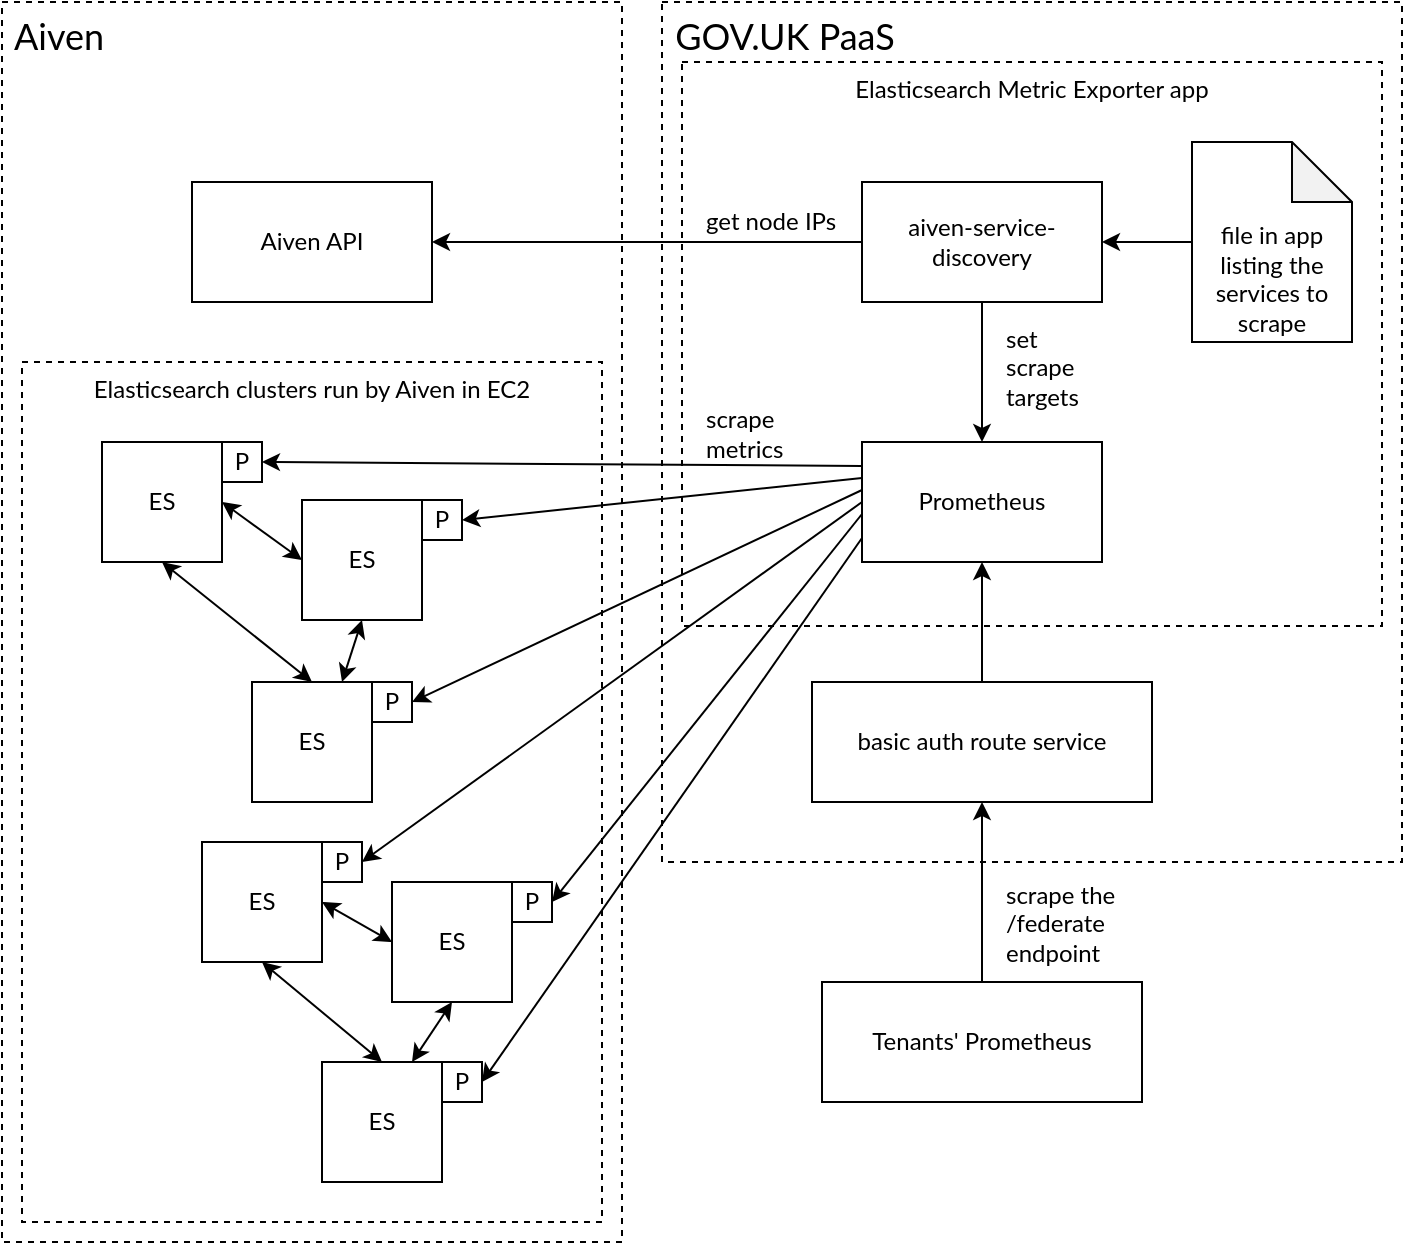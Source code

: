 <mxfile version="13.10.8" type="google"><diagram id="X-DtvvyH7lzI3_ymiYKF" name="Page-1"><mxGraphModel dx="1818" dy="1032" grid="1" gridSize="10" guides="1" tooltips="1" connect="1" arrows="1" fold="1" page="1" pageScale="1" pageWidth="1169" pageHeight="827" math="0" shadow="0"><root><mxCell id="0"/><mxCell id="1" parent="0"/><mxCell id="h2VMOLES9Q8-TwOf-CYr-12" value="&lt;font style=&quot;font-size: 18px&quot;&gt;&amp;nbsp;GOV.UK PaaS&lt;/font&gt;" style="rounded=0;whiteSpace=wrap;html=1;dashed=1;align=left;verticalAlign=top;fontFamily=Lato;fontSource=https%3A%2F%2Ffonts.googleapis.com%2Fcss%3Ffamily%3DLato;" parent="1" vertex="1"><mxGeometry x="360" y="10" width="370" height="430" as="geometry"/></mxCell><mxCell id="h2VMOLES9Q8-TwOf-CYr-11" value="&lt;font style=&quot;font-size: 18px&quot;&gt;&amp;nbsp;Aiven&lt;/font&gt;" style="rounded=0;whiteSpace=wrap;html=1;dashed=1;align=left;verticalAlign=top;fontFamily=Lato;fontSource=https%3A%2F%2Ffonts.googleapis.com%2Fcss%3Ffamily%3DLato;" parent="1" vertex="1"><mxGeometry x="30" y="10" width="310" height="620" as="geometry"/></mxCell><mxCell id="h2VMOLES9Q8-TwOf-CYr-3" value="Elasticsearch Metric Exporter app" style="rounded=0;whiteSpace=wrap;html=1;dashed=1;align=center;verticalAlign=top;fontFamily=Lato;fontSource=https%3A%2F%2Ffonts.googleapis.com%2Fcss%3Ffamily%3DLato;" parent="1" vertex="1"><mxGeometry x="370" y="40" width="350" height="282" as="geometry"/></mxCell><mxCell id="UXC8Yhxe7of0NibgEXnM-4" value="Elasticsearch clusters run by Aiven in EC2" style="rounded=0;whiteSpace=wrap;html=1;dashed=1;align=center;verticalAlign=top;fontFamily=Lato;fontSource=https%3A%2F%2Ffonts.googleapis.com%2Fcss%3Ffamily%3DLato;" parent="1" vertex="1"><mxGeometry x="40" y="190" width="290" height="430" as="geometry"/></mxCell><mxCell id="UXC8Yhxe7of0NibgEXnM-9" value="" style="group;fontFamily=Lato;fontSource=https%3A%2F%2Ffonts.googleapis.com%2Fcss%3Ffamily%3DLato;" parent="1" vertex="1" connectable="0"><mxGeometry x="150" y="340" width="90" height="60" as="geometry"/></mxCell><mxCell id="UXC8Yhxe7of0NibgEXnM-24" value="" style="group;fontFamily=Lato;fontSource=https%3A%2F%2Ffonts.googleapis.com%2Fcss%3Ffamily%3DLato;" parent="UXC8Yhxe7of0NibgEXnM-9" vertex="1" connectable="0"><mxGeometry x="5" y="10" width="80" height="60" as="geometry"/></mxCell><mxCell id="UXC8Yhxe7of0NibgEXnM-10" value="ES" style="whiteSpace=wrap;html=1;aspect=fixed;align=center;fontFamily=Lato;fontSource=https%3A%2F%2Ffonts.googleapis.com%2Fcss%3Ffamily%3DLato;" parent="UXC8Yhxe7of0NibgEXnM-24" vertex="1"><mxGeometry width="60" height="60" as="geometry"/></mxCell><mxCell id="UXC8Yhxe7of0NibgEXnM-11" value="P" style="whiteSpace=wrap;html=1;aspect=fixed;align=center;fontFamily=Lato;fontSource=https%3A%2F%2Ffonts.googleapis.com%2Fcss%3Ffamily%3DLato;" parent="UXC8Yhxe7of0NibgEXnM-24" vertex="1"><mxGeometry x="60" width="20" height="20" as="geometry"/></mxCell><mxCell id="h2VMOLES9Q8-TwOf-CYr-14" value="" style="edgeStyle=orthogonalEdgeStyle;rounded=0;orthogonalLoop=1;jettySize=auto;html=1;startArrow=classic;startFill=1;endArrow=none;endFill=0;fontFamily=Lato;fontSource=https%3A%2F%2Ffonts.googleapis.com%2Fcss%3Ffamily%3DLato;" parent="1" source="UXC8Yhxe7of0NibgEXnM-15" target="h2VMOLES9Q8-TwOf-CYr-13" edge="1"><mxGeometry relative="1" as="geometry"/></mxCell><mxCell id="UXC8Yhxe7of0NibgEXnM-15" value="Prometheus" style="rounded=0;whiteSpace=wrap;html=1;align=center;fontFamily=Lato;fontSource=https%3A%2F%2Ffonts.googleapis.com%2Fcss%3Ffamily%3DLato;" parent="1" vertex="1"><mxGeometry x="460" y="230" width="120" height="60" as="geometry"/></mxCell><mxCell id="UXC8Yhxe7of0NibgEXnM-16" style="edgeStyle=none;rounded=0;orthogonalLoop=1;jettySize=auto;html=1;exitX=1;exitY=0.5;exitDx=0;exitDy=0;entryX=0;entryY=0.5;entryDx=0;entryDy=0;startArrow=classic;startFill=1;fontFamily=Lato;fontSource=https%3A%2F%2Ffonts.googleapis.com%2Fcss%3Ffamily%3DLato;" parent="1" source="UXC8Yhxe7of0NibgEXnM-6" target="UXC8Yhxe7of0NibgEXnM-13" edge="1"><mxGeometry relative="1" as="geometry"/></mxCell><mxCell id="UXC8Yhxe7of0NibgEXnM-17" value="" style="endArrow=classic;startArrow=classic;html=1;entryX=0.5;entryY=1;entryDx=0;entryDy=0;exitX=0.5;exitY=0;exitDx=0;exitDy=0;fontFamily=Lato;fontSource=https%3A%2F%2Ffonts.googleapis.com%2Fcss%3Ffamily%3DLato;" parent="1" source="UXC8Yhxe7of0NibgEXnM-10" target="UXC8Yhxe7of0NibgEXnM-6" edge="1"><mxGeometry width="50" height="50" relative="1" as="geometry"><mxPoint x="370" y="630" as="sourcePoint"/><mxPoint x="420" y="580" as="targetPoint"/></mxGeometry></mxCell><mxCell id="UXC8Yhxe7of0NibgEXnM-18" value="" style="endArrow=classic;startArrow=classic;html=1;exitX=0.75;exitY=0;exitDx=0;exitDy=0;entryX=0.5;entryY=1;entryDx=0;entryDy=0;fontFamily=Lato;fontSource=https%3A%2F%2Ffonts.googleapis.com%2Fcss%3Ffamily%3DLato;" parent="1" source="UXC8Yhxe7of0NibgEXnM-10" target="UXC8Yhxe7of0NibgEXnM-13" edge="1"><mxGeometry width="50" height="50" relative="1" as="geometry"><mxPoint x="370" y="630" as="sourcePoint"/><mxPoint x="420" y="580" as="targetPoint"/></mxGeometry></mxCell><mxCell id="UXC8Yhxe7of0NibgEXnM-19" value="" style="endArrow=classic;startArrow=none;html=1;entryX=1;entryY=0.5;entryDx=0;entryDy=0;startFill=0;exitX=0;exitY=0.2;exitDx=0;exitDy=0;exitPerimeter=0;fontFamily=Lato;fontSource=https%3A%2F%2Ffonts.googleapis.com%2Fcss%3Ffamily%3DLato;" parent="1" source="UXC8Yhxe7of0NibgEXnM-15" target="UXC8Yhxe7of0NibgEXnM-7" edge="1"><mxGeometry width="50" height="50" relative="1" as="geometry"><mxPoint x="390" y="237" as="sourcePoint"/><mxPoint x="450" y="560" as="targetPoint"/></mxGeometry></mxCell><mxCell id="UXC8Yhxe7of0NibgEXnM-20" value="" style="endArrow=classic;startArrow=none;html=1;entryX=1;entryY=0.5;entryDx=0;entryDy=0;startFill=0;exitX=0;exitY=0.3;exitDx=0;exitDy=0;exitPerimeter=0;fontFamily=Lato;fontSource=https%3A%2F%2Ffonts.googleapis.com%2Fcss%3Ffamily%3DLato;" parent="1" source="UXC8Yhxe7of0NibgEXnM-15" target="UXC8Yhxe7of0NibgEXnM-14" edge="1"><mxGeometry width="50" height="50" relative="1" as="geometry"><mxPoint x="413" y="249" as="sourcePoint"/><mxPoint x="170" y="235" as="targetPoint"/></mxGeometry></mxCell><mxCell id="UXC8Yhxe7of0NibgEXnM-21" value="" style="endArrow=classic;startArrow=none;html=1;entryX=1;entryY=0.5;entryDx=0;entryDy=0;startFill=0;exitX=0;exitY=0.4;exitDx=0;exitDy=0;exitPerimeter=0;fontFamily=Lato;fontSource=https%3A%2F%2Ffonts.googleapis.com%2Fcss%3Ffamily%3DLato;" parent="1" source="UXC8Yhxe7of0NibgEXnM-15" target="UXC8Yhxe7of0NibgEXnM-11" edge="1"><mxGeometry width="50" height="50" relative="1" as="geometry"><mxPoint x="410" y="260" as="sourcePoint"/><mxPoint x="260" y="275" as="targetPoint"/></mxGeometry></mxCell><mxCell id="UXC8Yhxe7of0NibgEXnM-22" value="" style="group;fontFamily=Lato;fontSource=https%3A%2F%2Ffonts.googleapis.com%2Fcss%3Ffamily%3DLato;" parent="1" vertex="1" connectable="0"><mxGeometry x="80" y="230" width="200" height="236" as="geometry"/></mxCell><mxCell id="UXC8Yhxe7of0NibgEXnM-8" value="" style="group;fontFamily=Lato;fontSource=https%3A%2F%2Ffonts.googleapis.com%2Fcss%3Ffamily%3DLato;" parent="UXC8Yhxe7of0NibgEXnM-22" vertex="1" connectable="0"><mxGeometry width="200" height="236" as="geometry"/></mxCell><mxCell id="UXC8Yhxe7of0NibgEXnM-6" value="ES" style="whiteSpace=wrap;html=1;aspect=fixed;align=center;fontFamily=Lato;fontSource=https%3A%2F%2Ffonts.googleapis.com%2Fcss%3Ffamily%3DLato;" parent="UXC8Yhxe7of0NibgEXnM-8" vertex="1"><mxGeometry width="60" height="60" as="geometry"/></mxCell><mxCell id="UXC8Yhxe7of0NibgEXnM-7" value="P" style="whiteSpace=wrap;html=1;aspect=fixed;align=center;fontFamily=Lato;fontSource=https%3A%2F%2Ffonts.googleapis.com%2Fcss%3Ffamily%3DLato;" parent="UXC8Yhxe7of0NibgEXnM-8" vertex="1"><mxGeometry x="60" width="20" height="20" as="geometry"/></mxCell><mxCell id="UXC8Yhxe7of0NibgEXnM-23" value="" style="group;fontFamily=Lato;fontSource=https%3A%2F%2Ffonts.googleapis.com%2Fcss%3Ffamily%3DLato;" parent="1" vertex="1" connectable="0"><mxGeometry x="180" y="259" width="90" height="60" as="geometry"/></mxCell><mxCell id="UXC8Yhxe7of0NibgEXnM-12" value="" style="group;fontFamily=Lato;fontSource=https%3A%2F%2Ffonts.googleapis.com%2Fcss%3Ffamily%3DLato;" parent="UXC8Yhxe7of0NibgEXnM-23" vertex="1" connectable="0"><mxGeometry width="90" height="60" as="geometry"/></mxCell><mxCell id="UXC8Yhxe7of0NibgEXnM-25" value="" style="group;fontFamily=Lato;fontSource=https%3A%2F%2Ffonts.googleapis.com%2Fcss%3Ffamily%3DLato;" parent="UXC8Yhxe7of0NibgEXnM-12" vertex="1" connectable="0"><mxGeometry width="80" height="60" as="geometry"/></mxCell><mxCell id="UXC8Yhxe7of0NibgEXnM-13" value="ES" style="whiteSpace=wrap;html=1;aspect=fixed;align=center;fontFamily=Lato;fontSource=https%3A%2F%2Ffonts.googleapis.com%2Fcss%3Ffamily%3DLato;" parent="UXC8Yhxe7of0NibgEXnM-25" vertex="1"><mxGeometry width="60" height="60" as="geometry"/></mxCell><mxCell id="UXC8Yhxe7of0NibgEXnM-14" value="P" style="whiteSpace=wrap;html=1;aspect=fixed;align=center;fontFamily=Lato;fontSource=https%3A%2F%2Ffonts.googleapis.com%2Fcss%3Ffamily%3DLato;" parent="UXC8Yhxe7of0NibgEXnM-25" vertex="1"><mxGeometry x="60" width="20" height="20" as="geometry"/></mxCell><mxCell id="UXC8Yhxe7of0NibgEXnM-37" value="" style="group;fontFamily=Lato;fontSource=https%3A%2F%2Ffonts.googleapis.com%2Fcss%3Ffamily%3DLato;" parent="UXC8Yhxe7of0NibgEXnM-12" vertex="1" connectable="0"><mxGeometry x="45" y="191" width="80" height="60" as="geometry"/></mxCell><mxCell id="UXC8Yhxe7of0NibgEXnM-38" value="ES" style="whiteSpace=wrap;html=1;aspect=fixed;align=center;fontFamily=Lato;fontSource=https%3A%2F%2Ffonts.googleapis.com%2Fcss%3Ffamily%3DLato;" parent="UXC8Yhxe7of0NibgEXnM-37" vertex="1"><mxGeometry width="60" height="60" as="geometry"/></mxCell><mxCell id="UXC8Yhxe7of0NibgEXnM-39" value="P" style="whiteSpace=wrap;html=1;aspect=fixed;align=center;fontFamily=Lato;fontSource=https%3A%2F%2Ffonts.googleapis.com%2Fcss%3Ffamily%3DLato;" parent="UXC8Yhxe7of0NibgEXnM-37" vertex="1"><mxGeometry x="60" width="20" height="20" as="geometry"/></mxCell><mxCell id="UXC8Yhxe7of0NibgEXnM-26" value="" style="group;fontFamily=Lato;fontSource=https%3A%2F%2Ffonts.googleapis.com%2Fcss%3Ffamily%3DLato;" parent="1" vertex="1" connectable="0"><mxGeometry x="190" y="540" width="90" height="60" as="geometry"/></mxCell><mxCell id="UXC8Yhxe7of0NibgEXnM-27" value="" style="group;fontFamily=Lato;fontSource=https%3A%2F%2Ffonts.googleapis.com%2Fcss%3Ffamily%3DLato;" parent="UXC8Yhxe7of0NibgEXnM-26" vertex="1" connectable="0"><mxGeometry width="80" height="60" as="geometry"/></mxCell><mxCell id="UXC8Yhxe7of0NibgEXnM-28" value="ES" style="whiteSpace=wrap;html=1;aspect=fixed;align=center;fontFamily=Lato;fontSource=https%3A%2F%2Ffonts.googleapis.com%2Fcss%3Ffamily%3DLato;" parent="UXC8Yhxe7of0NibgEXnM-27" vertex="1"><mxGeometry width="60" height="60" as="geometry"/></mxCell><mxCell id="UXC8Yhxe7of0NibgEXnM-29" value="P" style="whiteSpace=wrap;html=1;aspect=fixed;align=center;fontFamily=Lato;fontSource=https%3A%2F%2Ffonts.googleapis.com%2Fcss%3Ffamily%3DLato;" parent="UXC8Yhxe7of0NibgEXnM-27" vertex="1"><mxGeometry x="60" width="20" height="20" as="geometry"/></mxCell><mxCell id="UXC8Yhxe7of0NibgEXnM-30" style="edgeStyle=none;rounded=0;orthogonalLoop=1;jettySize=auto;html=1;exitX=1;exitY=0.5;exitDx=0;exitDy=0;entryX=0;entryY=0.5;entryDx=0;entryDy=0;startArrow=classic;startFill=1;fontFamily=Lato;fontSource=https%3A%2F%2Ffonts.googleapis.com%2Fcss%3Ffamily%3DLato;" parent="1" source="UXC8Yhxe7of0NibgEXnM-35" target="UXC8Yhxe7of0NibgEXnM-38" edge="1"><mxGeometry relative="1" as="geometry"/></mxCell><mxCell id="UXC8Yhxe7of0NibgEXnM-31" value="" style="endArrow=classic;startArrow=classic;html=1;entryX=0.5;entryY=1;entryDx=0;entryDy=0;exitX=0.5;exitY=0;exitDx=0;exitDy=0;fontFamily=Lato;fontSource=https%3A%2F%2Ffonts.googleapis.com%2Fcss%3Ffamily%3DLato;" parent="1" source="UXC8Yhxe7of0NibgEXnM-28" target="UXC8Yhxe7of0NibgEXnM-35" edge="1"><mxGeometry width="50" height="50" relative="1" as="geometry"><mxPoint x="415" y="821" as="sourcePoint"/><mxPoint x="465" y="771" as="targetPoint"/></mxGeometry></mxCell><mxCell id="UXC8Yhxe7of0NibgEXnM-32" value="" style="endArrow=classic;startArrow=classic;html=1;exitX=0.75;exitY=0;exitDx=0;exitDy=0;entryX=0.5;entryY=1;entryDx=0;entryDy=0;fontFamily=Lato;fontSource=https%3A%2F%2Ffonts.googleapis.com%2Fcss%3Ffamily%3DLato;" parent="1" source="UXC8Yhxe7of0NibgEXnM-28" target="UXC8Yhxe7of0NibgEXnM-38" edge="1"><mxGeometry width="50" height="50" relative="1" as="geometry"><mxPoint x="415" y="821" as="sourcePoint"/><mxPoint x="465" y="771" as="targetPoint"/></mxGeometry></mxCell><mxCell id="UXC8Yhxe7of0NibgEXnM-33" value="" style="group;fontFamily=Lato;fontSource=https%3A%2F%2Ffonts.googleapis.com%2Fcss%3Ffamily%3DLato;" parent="1" vertex="1" connectable="0"><mxGeometry x="130" y="430" width="90" height="60" as="geometry"/></mxCell><mxCell id="UXC8Yhxe7of0NibgEXnM-34" value="" style="group;fontFamily=Lato;fontSource=https%3A%2F%2Ffonts.googleapis.com%2Fcss%3Ffamily%3DLato;" parent="UXC8Yhxe7of0NibgEXnM-33" vertex="1" connectable="0"><mxGeometry width="90" height="60" as="geometry"/></mxCell><mxCell id="UXC8Yhxe7of0NibgEXnM-35" value="ES" style="whiteSpace=wrap;html=1;aspect=fixed;align=center;fontFamily=Lato;fontSource=https%3A%2F%2Ffonts.googleapis.com%2Fcss%3Ffamily%3DLato;" parent="UXC8Yhxe7of0NibgEXnM-34" vertex="1"><mxGeometry width="60" height="60" as="geometry"/></mxCell><mxCell id="UXC8Yhxe7of0NibgEXnM-36" value="P" style="whiteSpace=wrap;html=1;aspect=fixed;align=center;fontFamily=Lato;fontSource=https%3A%2F%2Ffonts.googleapis.com%2Fcss%3Ffamily%3DLato;" parent="UXC8Yhxe7of0NibgEXnM-34" vertex="1"><mxGeometry x="60" width="20" height="20" as="geometry"/></mxCell><mxCell id="UXC8Yhxe7of0NibgEXnM-40" value="" style="endArrow=classic;startArrow=none;html=1;startFill=0;exitX=0;exitY=0.5;exitDx=0;exitDy=0;entryX=1;entryY=0.5;entryDx=0;entryDy=0;fontFamily=Lato;fontSource=https%3A%2F%2Ffonts.googleapis.com%2Fcss%3Ffamily%3DLato;" parent="1" source="UXC8Yhxe7of0NibgEXnM-15" target="UXC8Yhxe7of0NibgEXnM-36" edge="1"><mxGeometry width="50" height="50" relative="1" as="geometry"><mxPoint x="440" y="264" as="sourcePoint"/><mxPoint x="219" y="356" as="targetPoint"/></mxGeometry></mxCell><mxCell id="UXC8Yhxe7of0NibgEXnM-41" value="" style="endArrow=classic;startArrow=none;html=1;startFill=0;entryX=1;entryY=0.5;entryDx=0;entryDy=0;exitX=0;exitY=0.6;exitDx=0;exitDy=0;exitPerimeter=0;fontFamily=Lato;fontSource=https%3A%2F%2Ffonts.googleapis.com%2Fcss%3Ffamily%3DLato;" parent="1" source="UXC8Yhxe7of0NibgEXnM-15" target="UXC8Yhxe7of0NibgEXnM-39" edge="1"><mxGeometry width="50" height="50" relative="1" as="geometry"><mxPoint x="410" y="290" as="sourcePoint"/><mxPoint x="170" y="440" as="targetPoint"/></mxGeometry></mxCell><mxCell id="UXC8Yhxe7of0NibgEXnM-42" value="" style="endArrow=classic;startArrow=none;html=1;startFill=0;exitX=0;exitY=0.8;exitDx=0;exitDy=0;exitPerimeter=0;entryX=1;entryY=0.5;entryDx=0;entryDy=0;fontFamily=Lato;fontSource=https%3A%2F%2Ffonts.googleapis.com%2Fcss%3Ffamily%3DLato;" parent="1" source="UXC8Yhxe7of0NibgEXnM-15" target="UXC8Yhxe7of0NibgEXnM-29" edge="1"><mxGeometry width="50" height="50" relative="1" as="geometry"><mxPoint x="440" y="276" as="sourcePoint"/><mxPoint x="285" y="460" as="targetPoint"/></mxGeometry></mxCell><mxCell id="h2VMOLES9Q8-TwOf-CYr-2" value="Aiven API" style="rounded=0;whiteSpace=wrap;html=1;align=center;fontFamily=Lato;fontSource=https%3A%2F%2Ffonts.googleapis.com%2Fcss%3Ffamily%3DLato;" parent="1" vertex="1"><mxGeometry x="125" y="100" width="120" height="60" as="geometry"/></mxCell><mxCell id="h2VMOLES9Q8-TwOf-CYr-5" style="edgeStyle=orthogonalEdgeStyle;rounded=0;orthogonalLoop=1;jettySize=auto;html=1;exitX=0;exitY=0.5;exitDx=0;exitDy=0;entryX=1;entryY=0.5;entryDx=0;entryDy=0;fontFamily=Lato;fontSource=https%3A%2F%2Ffonts.googleapis.com%2Fcss%3Ffamily%3DLato;" parent="1" source="h2VMOLES9Q8-TwOf-CYr-4" target="h2VMOLES9Q8-TwOf-CYr-2" edge="1"><mxGeometry relative="1" as="geometry"/></mxCell><mxCell id="h2VMOLES9Q8-TwOf-CYr-17" value="" style="edgeStyle=orthogonalEdgeStyle;rounded=0;orthogonalLoop=1;jettySize=auto;html=1;fontFamily=Lato;fontSource=https%3A%2F%2Ffonts.googleapis.com%2Fcss%3Ffamily%3DLato;" parent="1" source="h2VMOLES9Q8-TwOf-CYr-4" target="UXC8Yhxe7of0NibgEXnM-15" edge="1"><mxGeometry relative="1" as="geometry"/></mxCell><mxCell id="h2VMOLES9Q8-TwOf-CYr-4" value="aiven-service-discovery" style="rounded=0;whiteSpace=wrap;html=1;align=center;fontFamily=Lato;fontSource=https%3A%2F%2Ffonts.googleapis.com%2Fcss%3Ffamily%3DLato;" parent="1" vertex="1"><mxGeometry x="460" y="100" width="120" height="60" as="geometry"/></mxCell><mxCell id="h2VMOLES9Q8-TwOf-CYr-10" value="" style="edgeStyle=orthogonalEdgeStyle;rounded=0;orthogonalLoop=1;jettySize=auto;html=1;fontFamily=Lato;fontSource=https%3A%2F%2Ffonts.googleapis.com%2Fcss%3Ffamily%3DLato;" parent="1" source="h2VMOLES9Q8-TwOf-CYr-7" target="h2VMOLES9Q8-TwOf-CYr-4" edge="1"><mxGeometry relative="1" as="geometry"/></mxCell><mxCell id="h2VMOLES9Q8-TwOf-CYr-7" value="file in app listing the services to scrape" style="shape=note;whiteSpace=wrap;html=1;backgroundOutline=1;darkOpacity=0.05;align=center;verticalAlign=bottom;fontFamily=Lato;fontSource=https%3A%2F%2Ffonts.googleapis.com%2Fcss%3Ffamily%3DLato;" parent="1" vertex="1"><mxGeometry x="625" y="80" width="80" height="100" as="geometry"/></mxCell><mxCell id="h2VMOLES9Q8-TwOf-CYr-21" value="" style="edgeStyle=orthogonalEdgeStyle;rounded=0;orthogonalLoop=1;jettySize=auto;html=1;startArrow=classic;startFill=1;endArrow=none;endFill=0;fontFamily=Lato;fontSource=https%3A%2F%2Ffonts.googleapis.com%2Fcss%3Ffamily%3DLato;" parent="1" source="h2VMOLES9Q8-TwOf-CYr-13" target="h2VMOLES9Q8-TwOf-CYr-19" edge="1"><mxGeometry relative="1" as="geometry"/></mxCell><mxCell id="h2VMOLES9Q8-TwOf-CYr-13" value="basic auth route service" style="rounded=0;whiteSpace=wrap;html=1;align=center;fontFamily=Lato;fontSource=https%3A%2F%2Ffonts.googleapis.com%2Fcss%3Ffamily%3DLato;" parent="1" vertex="1"><mxGeometry x="435" y="350" width="170" height="60" as="geometry"/></mxCell><mxCell id="h2VMOLES9Q8-TwOf-CYr-16" value="scrape metrics" style="text;html=1;strokeColor=none;fillColor=none;align=left;verticalAlign=middle;whiteSpace=wrap;rounded=0;fontFamily=Lato;fontSource=https%3A%2F%2Ffonts.googleapis.com%2Fcss%3Ffamily%3DLato;" parent="1" vertex="1"><mxGeometry x="380" y="212" width="50" height="28" as="geometry"/></mxCell><mxCell id="h2VMOLES9Q8-TwOf-CYr-18" value="&lt;div&gt;set &lt;br&gt;&lt;/div&gt;&lt;div&gt;scrape&lt;/div&gt;&lt;div&gt;targets&lt;br&gt;&lt;/div&gt;" style="text;html=1;strokeColor=none;fillColor=none;align=left;verticalAlign=middle;whiteSpace=wrap;rounded=0;fontFamily=Lato;fontSource=https%3A%2F%2Ffonts.googleapis.com%2Fcss%3Ffamily%3DLato;" parent="1" vertex="1"><mxGeometry x="530" y="173" width="90" height="39" as="geometry"/></mxCell><mxCell id="h2VMOLES9Q8-TwOf-CYr-19" value="Tenants' Prometheus" style="rounded=0;whiteSpace=wrap;html=1;align=center;fontFamily=Lato;fontSource=https%3A%2F%2Ffonts.googleapis.com%2Fcss%3Ffamily%3DLato;" parent="1" vertex="1"><mxGeometry x="440" y="500" width="160" height="60" as="geometry"/></mxCell><mxCell id="h2VMOLES9Q8-TwOf-CYr-20" value="get node IPs" style="text;html=1;strokeColor=none;fillColor=none;align=left;verticalAlign=middle;whiteSpace=wrap;rounded=0;fontFamily=Lato;fontSource=https%3A%2F%2Ffonts.googleapis.com%2Fcss%3Ffamily%3DLato;" parent="1" vertex="1"><mxGeometry x="380" y="110" width="90" height="20" as="geometry"/></mxCell><mxCell id="h2VMOLES9Q8-TwOf-CYr-22" value="scrape the /federate endpoint" style="text;html=1;strokeColor=none;fillColor=none;align=left;verticalAlign=middle;whiteSpace=wrap;rounded=0;fontFamily=Lato;fontSource=https%3A%2F%2Ffonts.googleapis.com%2Fcss%3Ffamily%3DLato;" parent="1" vertex="1"><mxGeometry x="530" y="451" width="90" height="39" as="geometry"/></mxCell></root></mxGraphModel></diagram></mxfile>